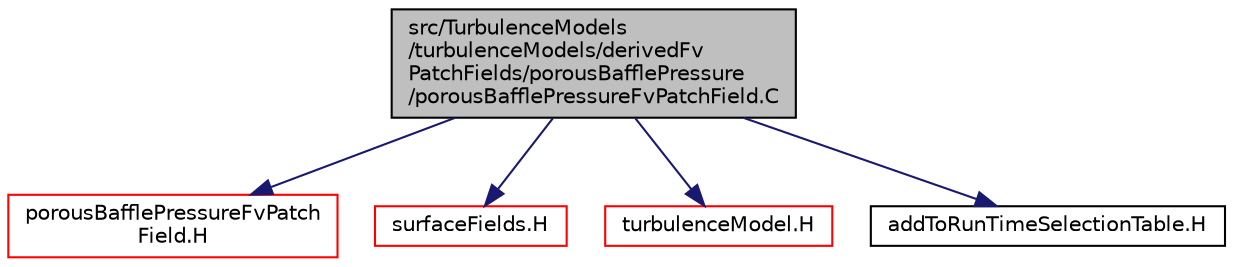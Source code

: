 digraph "src/TurbulenceModels/turbulenceModels/derivedFvPatchFields/porousBafflePressure/porousBafflePressureFvPatchField.C"
{
  bgcolor="transparent";
  edge [fontname="Helvetica",fontsize="10",labelfontname="Helvetica",labelfontsize="10"];
  node [fontname="Helvetica",fontsize="10",shape=record];
  Node0 [label="src/TurbulenceModels\l/turbulenceModels/derivedFv\lPatchFields/porousBafflePressure\l/porousBafflePressureFvPatchField.C",height=0.2,width=0.4,color="black", fillcolor="grey75", style="filled", fontcolor="black"];
  Node0 -> Node1 [color="midnightblue",fontsize="10",style="solid",fontname="Helvetica"];
  Node1 [label="porousBafflePressureFvPatch\lField.H",height=0.2,width=0.4,color="red",URL="$a17810.html"];
  Node0 -> Node232 [color="midnightblue",fontsize="10",style="solid",fontname="Helvetica"];
  Node232 [label="surfaceFields.H",height=0.2,width=0.4,color="red",URL="$a02897.html",tooltip="Foam::surfaceFields. "];
  Node0 -> Node335 [color="midnightblue",fontsize="10",style="solid",fontname="Helvetica"];
  Node335 [label="turbulenceModel.H",height=0.2,width=0.4,color="red",URL="$a18236.html"];
  Node0 -> Node351 [color="midnightblue",fontsize="10",style="solid",fontname="Helvetica"];
  Node351 [label="addToRunTimeSelectionTable.H",height=0.2,width=0.4,color="black",URL="$a09989.html",tooltip="Macros for easy insertion into run-time selection tables. "];
}
